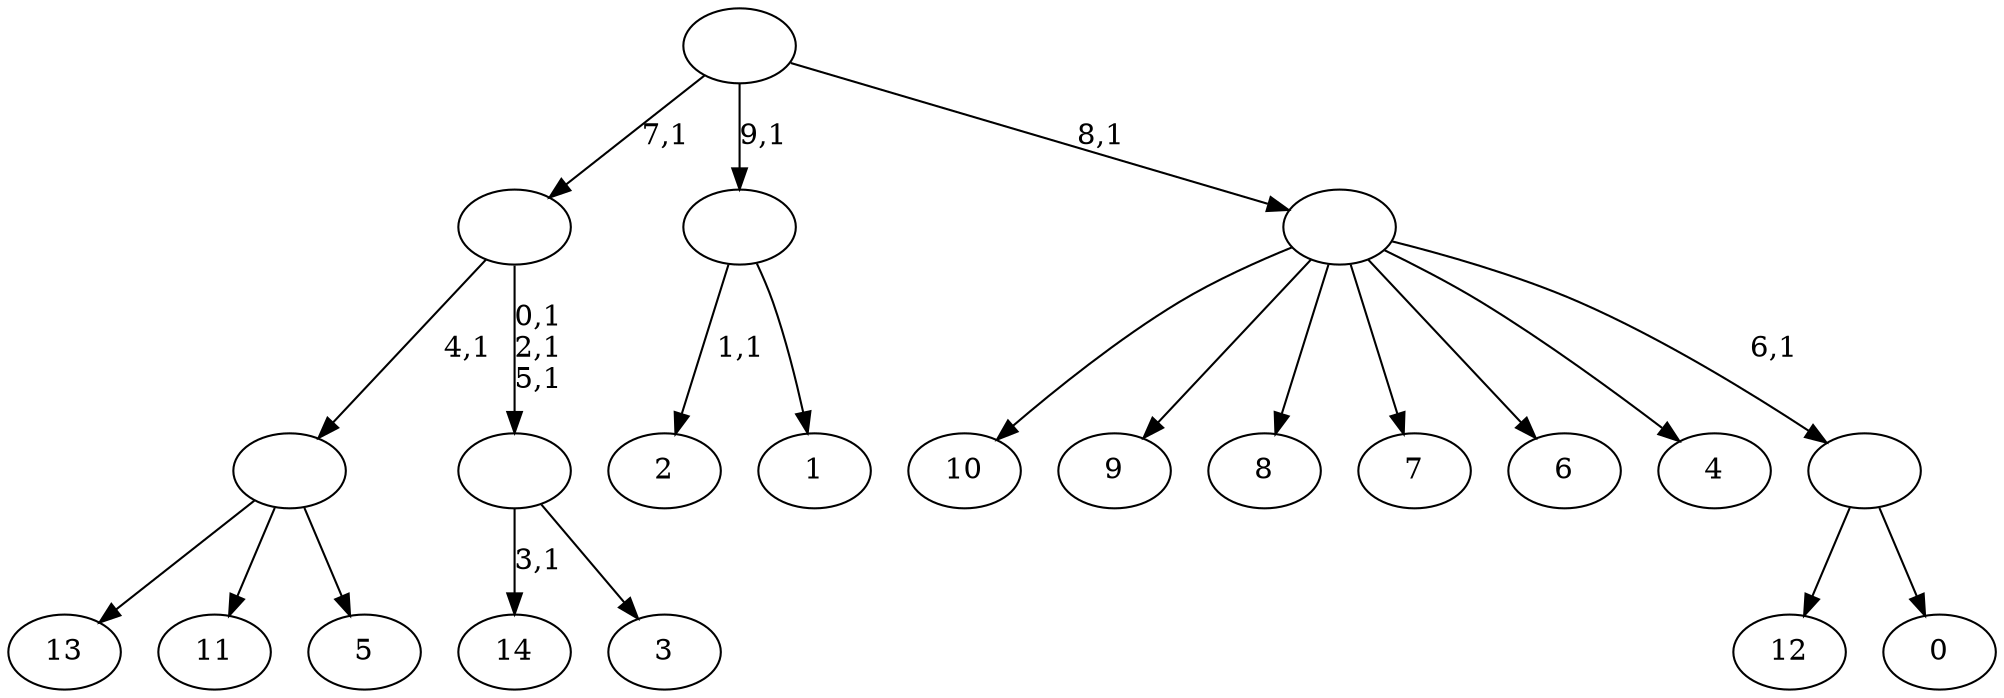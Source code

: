 digraph T {
	25 [label="14"]
	23 [label="13"]
	22 [label="12"]
	21 [label="11"]
	20 [label="10"]
	19 [label="9"]
	18 [label="8"]
	17 [label="7"]
	16 [label="6"]
	15 [label="5"]
	14 [label=""]
	13 [label="4"]
	12 [label="3"]
	11 [label=""]
	8 [label=""]
	7 [label="2"]
	5 [label="1"]
	4 [label=""]
	3 [label="0"]
	2 [label=""]
	1 [label=""]
	0 [label=""]
	14 -> 23 [label=""]
	14 -> 21 [label=""]
	14 -> 15 [label=""]
	11 -> 25 [label="3,1"]
	11 -> 12 [label=""]
	8 -> 11 [label="0,1\n2,1\n5,1"]
	8 -> 14 [label="4,1"]
	4 -> 7 [label="1,1"]
	4 -> 5 [label=""]
	2 -> 22 [label=""]
	2 -> 3 [label=""]
	1 -> 20 [label=""]
	1 -> 19 [label=""]
	1 -> 18 [label=""]
	1 -> 17 [label=""]
	1 -> 16 [label=""]
	1 -> 13 [label=""]
	1 -> 2 [label="6,1"]
	0 -> 8 [label="7,1"]
	0 -> 4 [label="9,1"]
	0 -> 1 [label="8,1"]
}
